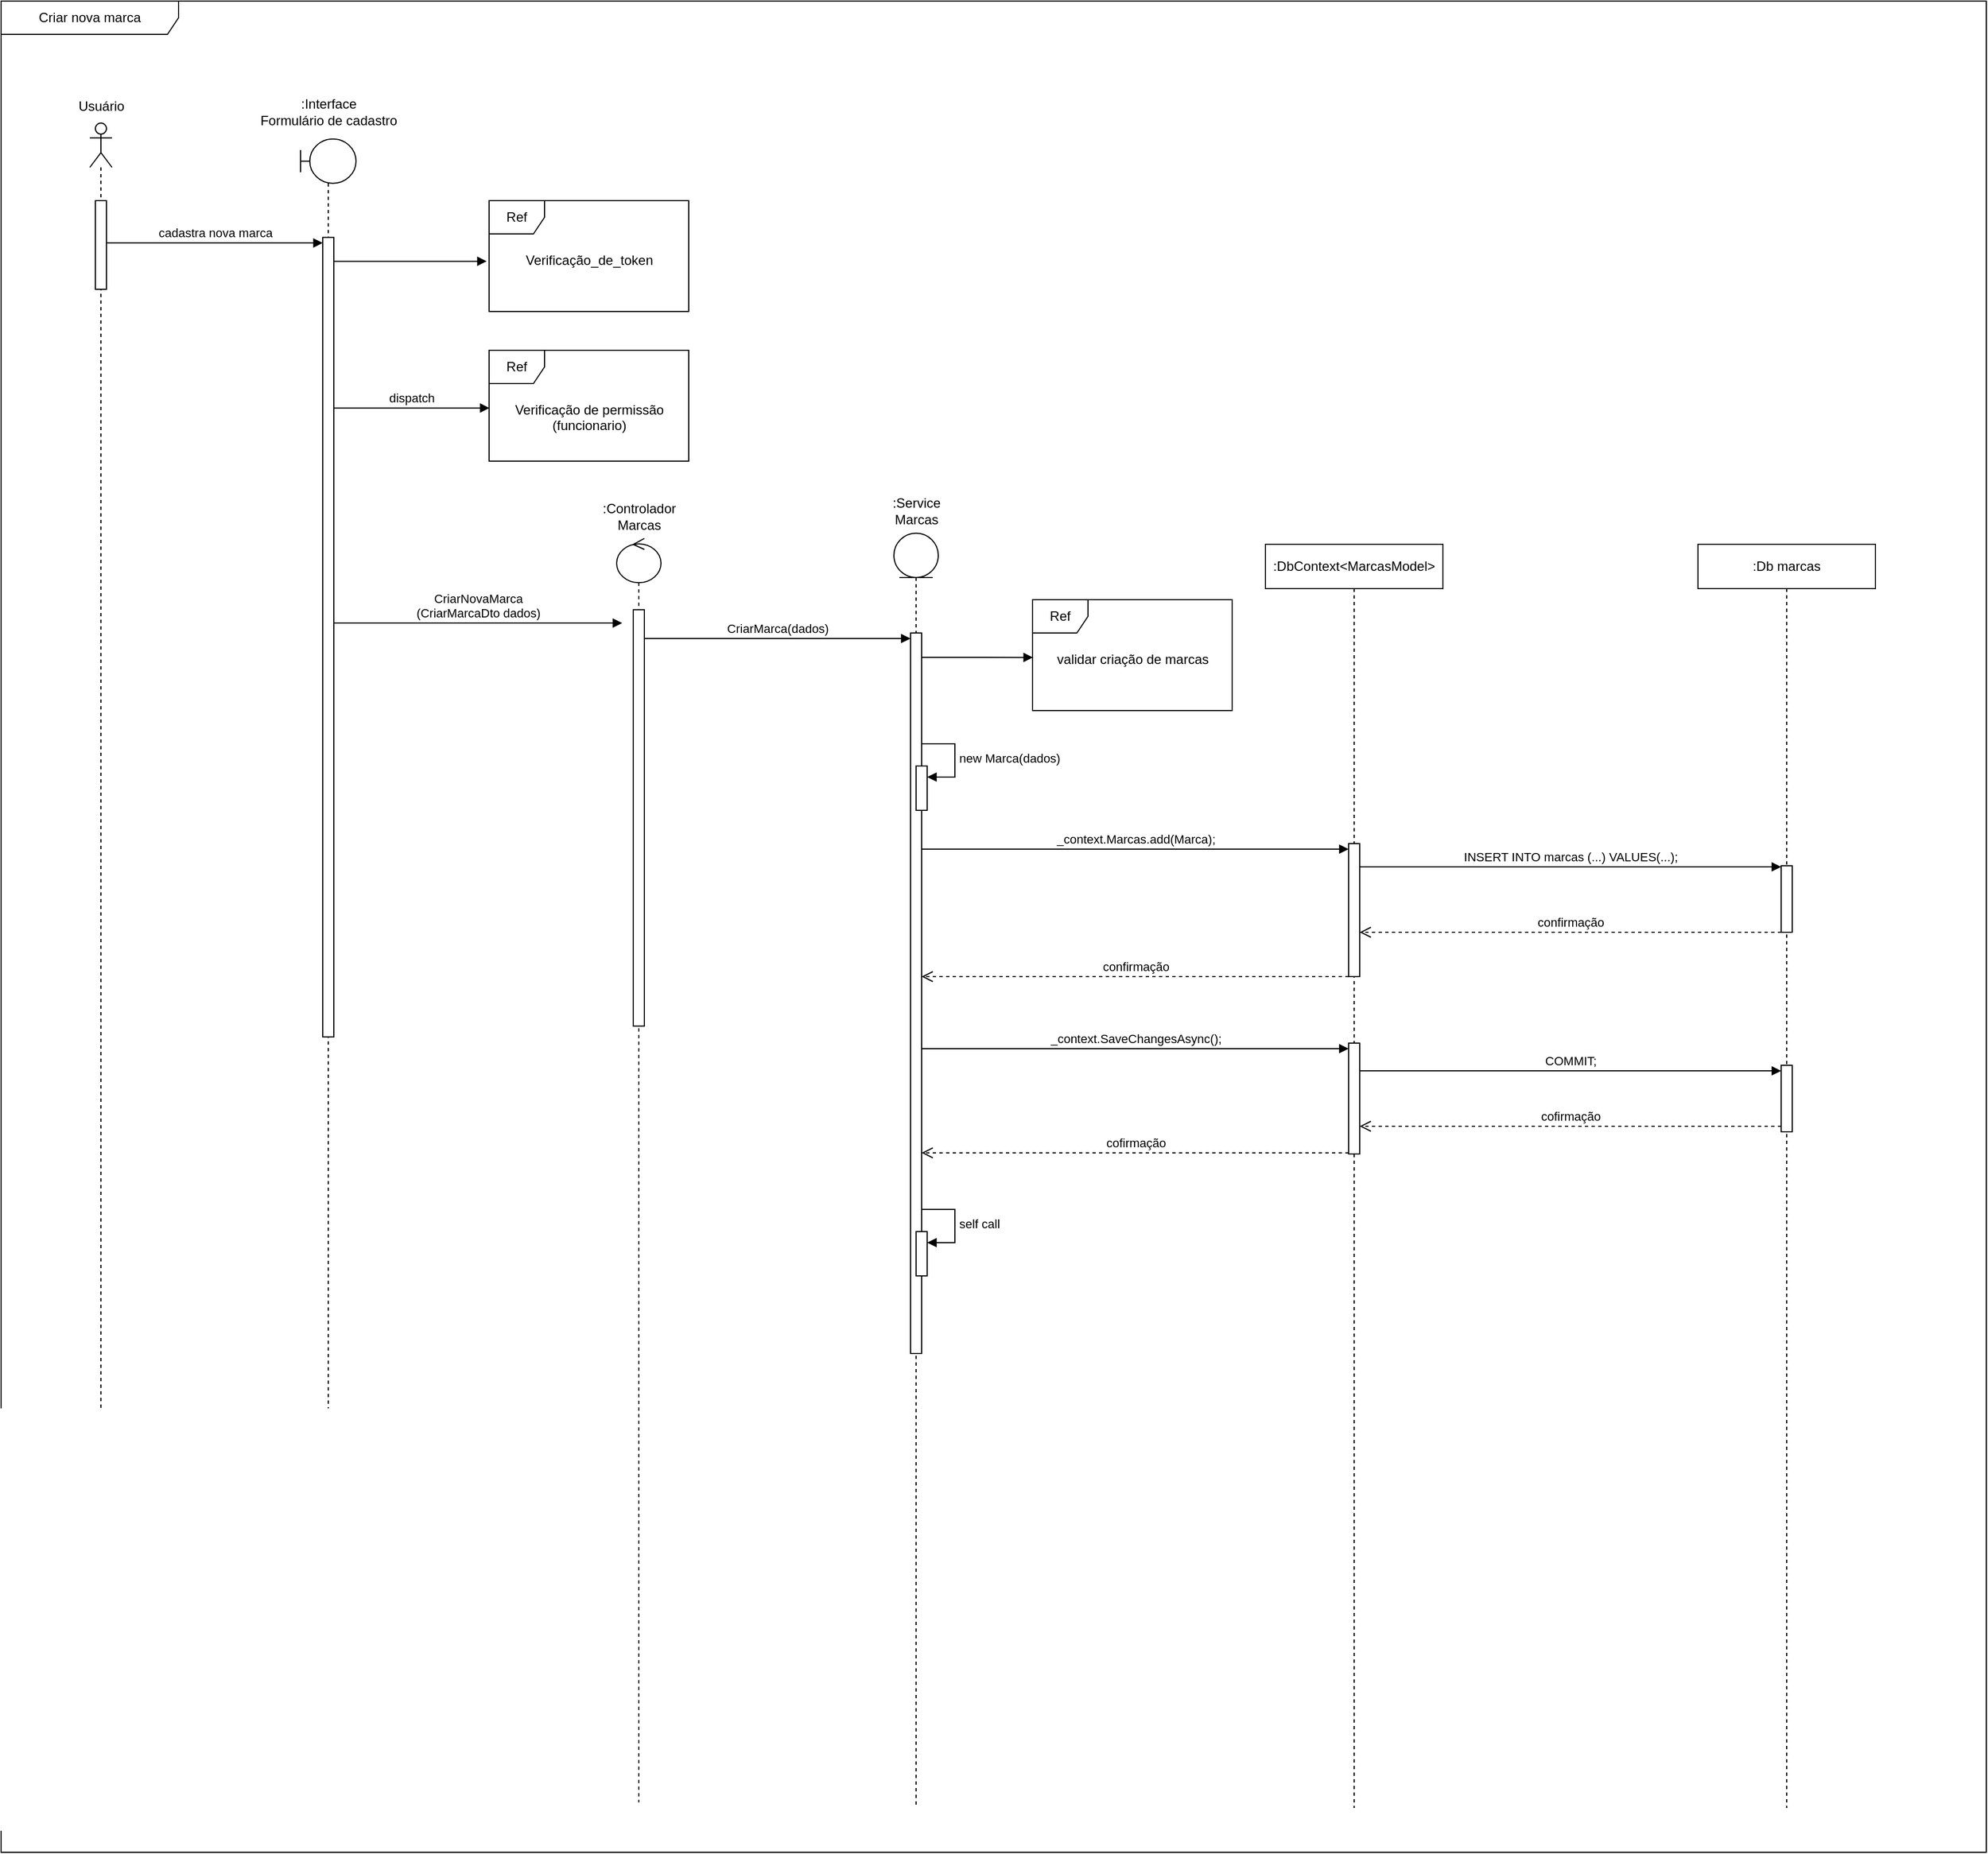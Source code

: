 <mxfile version="26.0.11">
  <diagram name="Page-1" id="2YBvvXClWsGukQMizWep">
    <mxGraphModel dx="1298" dy="778" grid="1" gridSize="10" guides="1" tooltips="1" connect="1" arrows="1" fold="1" page="1" pageScale="1" pageWidth="850" pageHeight="1100" math="0" shadow="0">
      <root>
        <mxCell id="0" />
        <mxCell id="1" parent="0" />
        <mxCell id="AU9oRnxPqavcrpE8YhV_-1" value="Criar nova marca" style="shape=umlFrame;whiteSpace=wrap;html=1;pointerEvents=0;recursiveResize=0;container=1;collapsible=0;width=160;" vertex="1" parent="1">
          <mxGeometry x="50" y="50" width="1790" height="1670" as="geometry" />
        </mxCell>
        <mxCell id="AU9oRnxPqavcrpE8YhV_-4" value="" style="group" vertex="1" connectable="0" parent="AU9oRnxPqavcrpE8YhV_-1">
          <mxGeometry x="60" y="80" width="60" height="1550" as="geometry" />
        </mxCell>
        <mxCell id="AU9oRnxPqavcrpE8YhV_-2" value="" style="shape=umlLifeline;perimeter=lifelinePerimeter;whiteSpace=wrap;html=1;container=1;dropTarget=0;collapsible=0;recursiveResize=0;outlineConnect=0;portConstraint=eastwest;newEdgeStyle={&quot;curved&quot;:0,&quot;rounded&quot;:0};participant=umlActor;" vertex="1" parent="AU9oRnxPqavcrpE8YhV_-4">
          <mxGeometry x="20" y="30" width="20" height="1520" as="geometry" />
        </mxCell>
        <mxCell id="AU9oRnxPqavcrpE8YhV_-16" value="" style="html=1;points=[[0,0,0,0,5],[0,1,0,0,-5],[1,0,0,0,5],[1,1,0,0,-5]];perimeter=orthogonalPerimeter;outlineConnect=0;targetShapes=umlLifeline;portConstraint=eastwest;newEdgeStyle={&quot;curved&quot;:0,&quot;rounded&quot;:0};" vertex="1" parent="AU9oRnxPqavcrpE8YhV_-2">
          <mxGeometry x="5" y="70" width="10" height="80" as="geometry" />
        </mxCell>
        <mxCell id="AU9oRnxPqavcrpE8YhV_-3" value="Usuário" style="text;html=1;align=center;verticalAlign=middle;resizable=0;points=[];autosize=1;strokeColor=none;fillColor=none;" vertex="1" parent="AU9oRnxPqavcrpE8YhV_-4">
          <mxGeometry width="60" height="30" as="geometry" />
        </mxCell>
        <mxCell id="AU9oRnxPqavcrpE8YhV_-7" value="" style="group" vertex="1" connectable="0" parent="AU9oRnxPqavcrpE8YhV_-1">
          <mxGeometry x="220" y="80" width="150" height="1550" as="geometry" />
        </mxCell>
        <mxCell id="AU9oRnxPqavcrpE8YhV_-5" value="" style="shape=umlLifeline;perimeter=lifelinePerimeter;whiteSpace=wrap;html=1;container=1;dropTarget=0;collapsible=0;recursiveResize=0;outlineConnect=0;portConstraint=eastwest;newEdgeStyle={&quot;curved&quot;:0,&quot;rounded&quot;:0};participant=umlBoundary;" vertex="1" parent="AU9oRnxPqavcrpE8YhV_-7">
          <mxGeometry x="50" y="44.39" width="50" height="1505.61" as="geometry" />
        </mxCell>
        <mxCell id="AU9oRnxPqavcrpE8YhV_-17" value="" style="html=1;points=[[0,0,0,0,5],[0,1,0,0,-5],[1,0,0,0,5],[1,1,0,0,-5]];perimeter=orthogonalPerimeter;outlineConnect=0;targetShapes=umlLifeline;portConstraint=eastwest;newEdgeStyle={&quot;curved&quot;:0,&quot;rounded&quot;:0};" vertex="1" parent="AU9oRnxPqavcrpE8YhV_-5">
          <mxGeometry x="20" y="88.78" width="10" height="721.22" as="geometry" />
        </mxCell>
        <mxCell id="AU9oRnxPqavcrpE8YhV_-6" value=":Interface&lt;div&gt;Formulário de cadastro&lt;/div&gt;" style="text;html=1;align=center;verticalAlign=middle;resizable=0;points=[];autosize=1;strokeColor=none;fillColor=none;" vertex="1" parent="AU9oRnxPqavcrpE8YhV_-7">
          <mxGeometry width="150" height="40" as="geometry" />
        </mxCell>
        <mxCell id="AU9oRnxPqavcrpE8YhV_-11" value="" style="group" vertex="1" connectable="0" parent="AU9oRnxPqavcrpE8YhV_-1">
          <mxGeometry x="530" y="445" width="90" height="1180" as="geometry" />
        </mxCell>
        <mxCell id="AU9oRnxPqavcrpE8YhV_-9" value="" style="shape=umlLifeline;perimeter=lifelinePerimeter;whiteSpace=wrap;html=1;container=1;dropTarget=0;collapsible=0;recursiveResize=0;outlineConnect=0;portConstraint=eastwest;newEdgeStyle={&quot;curved&quot;:0,&quot;rounded&quot;:0};participant=umlControl;" vertex="1" parent="AU9oRnxPqavcrpE8YhV_-11">
          <mxGeometry x="25" y="39.64" width="40" height="1140.36" as="geometry" />
        </mxCell>
        <mxCell id="AU9oRnxPqavcrpE8YhV_-28" value="" style="html=1;points=[[0,0,0,0,5],[0,1,0,0,-5],[1,0,0,0,5],[1,1,0,0,-5]];perimeter=orthogonalPerimeter;outlineConnect=0;targetShapes=umlLifeline;portConstraint=eastwest;newEdgeStyle={&quot;curved&quot;:0,&quot;rounded&quot;:0};" vertex="1" parent="AU9oRnxPqavcrpE8YhV_-9">
          <mxGeometry x="15" y="64.41" width="10" height="375.59" as="geometry" />
        </mxCell>
        <mxCell id="AU9oRnxPqavcrpE8YhV_-10" value=":Controlador&lt;div&gt;Marcas&lt;/div&gt;" style="text;html=1;align=center;verticalAlign=middle;resizable=0;points=[];autosize=1;strokeColor=none;fillColor=none;" vertex="1" parent="AU9oRnxPqavcrpE8YhV_-11">
          <mxGeometry width="90" height="40" as="geometry" />
        </mxCell>
        <mxCell id="AU9oRnxPqavcrpE8YhV_-13" value="" style="group" vertex="1" connectable="0" parent="AU9oRnxPqavcrpE8YhV_-1">
          <mxGeometry x="790" y="440" width="70" height="1190" as="geometry" />
        </mxCell>
        <mxCell id="AU9oRnxPqavcrpE8YhV_-8" value="" style="shape=umlLifeline;perimeter=lifelinePerimeter;whiteSpace=wrap;html=1;container=1;dropTarget=0;collapsible=0;recursiveResize=0;outlineConnect=0;portConstraint=eastwest;newEdgeStyle={&quot;curved&quot;:0,&quot;rounded&quot;:0};participant=umlEntity;" vertex="1" parent="AU9oRnxPqavcrpE8YhV_-13">
          <mxGeometry x="15" y="40" width="40" height="1150" as="geometry" />
        </mxCell>
        <mxCell id="AU9oRnxPqavcrpE8YhV_-29" value="" style="html=1;points=[[0,0,0,0,5],[0,1,0,0,-5],[1,0,0,0,5],[1,1,0,0,-5]];perimeter=orthogonalPerimeter;outlineConnect=0;targetShapes=umlLifeline;portConstraint=eastwest;newEdgeStyle={&quot;curved&quot;:0,&quot;rounded&quot;:0};" vertex="1" parent="AU9oRnxPqavcrpE8YhV_-8">
          <mxGeometry x="15" y="90" width="10" height="650" as="geometry" />
        </mxCell>
        <mxCell id="AU9oRnxPqavcrpE8YhV_-38" value="" style="html=1;points=[[0,0,0,0,5],[0,1,0,0,-5],[1,0,0,0,5],[1,1,0,0,-5]];perimeter=orthogonalPerimeter;outlineConnect=0;targetShapes=umlLifeline;portConstraint=eastwest;newEdgeStyle={&quot;curved&quot;:0,&quot;rounded&quot;:0};" vertex="1" parent="AU9oRnxPqavcrpE8YhV_-8">
          <mxGeometry x="20" y="210" width="10" height="40" as="geometry" />
        </mxCell>
        <mxCell id="AU9oRnxPqavcrpE8YhV_-39" value="new Marca(dados)" style="html=1;align=left;spacingLeft=2;endArrow=block;rounded=0;edgeStyle=orthogonalEdgeStyle;curved=0;rounded=0;" edge="1" target="AU9oRnxPqavcrpE8YhV_-38" parent="AU9oRnxPqavcrpE8YhV_-8">
          <mxGeometry relative="1" as="geometry">
            <mxPoint x="25" y="190" as="sourcePoint" />
            <Array as="points">
              <mxPoint x="55" y="220" />
            </Array>
          </mxGeometry>
        </mxCell>
        <mxCell id="AU9oRnxPqavcrpE8YhV_-54" value="" style="html=1;points=[[0,0,0,0,5],[0,1,0,0,-5],[1,0,0,0,5],[1,1,0,0,-5]];perimeter=orthogonalPerimeter;outlineConnect=0;targetShapes=umlLifeline;portConstraint=eastwest;newEdgeStyle={&quot;curved&quot;:0,&quot;rounded&quot;:0};" vertex="1" parent="AU9oRnxPqavcrpE8YhV_-8">
          <mxGeometry x="20" y="630" width="10" height="40" as="geometry" />
        </mxCell>
        <mxCell id="AU9oRnxPqavcrpE8YhV_-55" value="self call" style="html=1;align=left;spacingLeft=2;endArrow=block;rounded=0;edgeStyle=orthogonalEdgeStyle;curved=0;rounded=0;" edge="1" target="AU9oRnxPqavcrpE8YhV_-54" parent="AU9oRnxPqavcrpE8YhV_-8">
          <mxGeometry relative="1" as="geometry">
            <mxPoint x="25" y="610" as="sourcePoint" />
            <Array as="points">
              <mxPoint x="55" y="640" />
            </Array>
          </mxGeometry>
        </mxCell>
        <mxCell id="AU9oRnxPqavcrpE8YhV_-12" value=":Service&lt;div&gt;Marcas&lt;/div&gt;" style="text;html=1;align=center;verticalAlign=middle;resizable=0;points=[];autosize=1;strokeColor=none;fillColor=none;" vertex="1" parent="AU9oRnxPqavcrpE8YhV_-13">
          <mxGeometry width="70" height="40" as="geometry" />
        </mxCell>
        <mxCell id="AU9oRnxPqavcrpE8YhV_-14" value=":DbContext&amp;lt;MarcasModel&amp;gt;" style="shape=umlLifeline;perimeter=lifelinePerimeter;whiteSpace=wrap;html=1;container=1;dropTarget=0;collapsible=0;recursiveResize=0;outlineConnect=0;portConstraint=eastwest;newEdgeStyle={&quot;curved&quot;:0,&quot;rounded&quot;:0};" vertex="1" parent="AU9oRnxPqavcrpE8YhV_-1">
          <mxGeometry x="1140" y="490" width="160" height="1140" as="geometry" />
        </mxCell>
        <mxCell id="AU9oRnxPqavcrpE8YhV_-40" value="" style="html=1;points=[[0,0,0,0,5],[0,1,0,0,-5],[1,0,0,0,5],[1,1,0,0,-5]];perimeter=orthogonalPerimeter;outlineConnect=0;targetShapes=umlLifeline;portConstraint=eastwest;newEdgeStyle={&quot;curved&quot;:0,&quot;rounded&quot;:0};" vertex="1" parent="AU9oRnxPqavcrpE8YhV_-14">
          <mxGeometry x="75" y="270" width="10" height="120" as="geometry" />
        </mxCell>
        <mxCell id="AU9oRnxPqavcrpE8YhV_-48" value="" style="html=1;points=[[0,0,0,0,5],[0,1,0,0,-5],[1,0,0,0,5],[1,1,0,0,-5]];perimeter=orthogonalPerimeter;outlineConnect=0;targetShapes=umlLifeline;portConstraint=eastwest;newEdgeStyle={&quot;curved&quot;:0,&quot;rounded&quot;:0};" vertex="1" parent="AU9oRnxPqavcrpE8YhV_-14">
          <mxGeometry x="75" y="450" width="10" height="100" as="geometry" />
        </mxCell>
        <mxCell id="AU9oRnxPqavcrpE8YhV_-15" value=":Db marcas" style="shape=umlLifeline;perimeter=lifelinePerimeter;whiteSpace=wrap;html=1;container=1;dropTarget=0;collapsible=0;recursiveResize=0;outlineConnect=0;portConstraint=eastwest;newEdgeStyle={&quot;curved&quot;:0,&quot;rounded&quot;:0};" vertex="1" parent="AU9oRnxPqavcrpE8YhV_-1">
          <mxGeometry x="1530" y="490" width="160" height="1140" as="geometry" />
        </mxCell>
        <mxCell id="AU9oRnxPqavcrpE8YhV_-43" value="" style="html=1;points=[[0,0,0,0,5],[0,1,0,0,-5],[1,0,0,0,5],[1,1,0,0,-5]];perimeter=orthogonalPerimeter;outlineConnect=0;targetShapes=umlLifeline;portConstraint=eastwest;newEdgeStyle={&quot;curved&quot;:0,&quot;rounded&quot;:0};" vertex="1" parent="AU9oRnxPqavcrpE8YhV_-15">
          <mxGeometry x="75" y="290" width="10" height="60" as="geometry" />
        </mxCell>
        <mxCell id="AU9oRnxPqavcrpE8YhV_-51" value="" style="html=1;points=[[0,0,0,0,5],[0,1,0,0,-5],[1,0,0,0,5],[1,1,0,0,-5]];perimeter=orthogonalPerimeter;outlineConnect=0;targetShapes=umlLifeline;portConstraint=eastwest;newEdgeStyle={&quot;curved&quot;:0,&quot;rounded&quot;:0};" vertex="1" parent="AU9oRnxPqavcrpE8YhV_-15">
          <mxGeometry x="75" y="470" width="10" height="60" as="geometry" />
        </mxCell>
        <mxCell id="AU9oRnxPqavcrpE8YhV_-18" value="cadastra nova marca" style="html=1;verticalAlign=bottom;endArrow=block;curved=0;rounded=0;entryX=0;entryY=0;entryDx=0;entryDy=5;" edge="1" target="AU9oRnxPqavcrpE8YhV_-17" parent="AU9oRnxPqavcrpE8YhV_-1" source="AU9oRnxPqavcrpE8YhV_-16">
          <mxGeometry relative="1" as="geometry">
            <mxPoint x="220" y="195" as="sourcePoint" />
          </mxGeometry>
        </mxCell>
        <mxCell id="AU9oRnxPqavcrpE8YhV_-21" value="Ref" style="shape=umlFrame;whiteSpace=wrap;html=1;pointerEvents=0;recursiveResize=0;container=1;collapsible=0;width=50;" vertex="1" parent="AU9oRnxPqavcrpE8YhV_-1">
          <mxGeometry x="440" y="180" width="180" height="100" as="geometry" />
        </mxCell>
        <mxCell id="AU9oRnxPqavcrpE8YhV_-22" value="Verificação_de_token" style="text;align=center;html=1;" vertex="1" parent="AU9oRnxPqavcrpE8YhV_-21">
          <mxGeometry width="100" height="20" relative="1" as="geometry">
            <mxPoint x="40" y="40" as="offset" />
          </mxGeometry>
        </mxCell>
        <mxCell id="AU9oRnxPqavcrpE8YhV_-23" value="Ref" style="shape=umlFrame;whiteSpace=wrap;html=1;pointerEvents=0;recursiveResize=0;container=1;collapsible=0;width=50;" vertex="1" parent="AU9oRnxPqavcrpE8YhV_-1">
          <mxGeometry x="440" y="315" width="180" height="100" as="geometry" />
        </mxCell>
        <mxCell id="AU9oRnxPqavcrpE8YhV_-24" value="Verificação de permissão&lt;div&gt;(funcionario)&lt;/div&gt;" style="text;align=center;html=1;" vertex="1" parent="AU9oRnxPqavcrpE8YhV_-23">
          <mxGeometry width="100" height="20" relative="1" as="geometry">
            <mxPoint x="40" y="40" as="offset" />
          </mxGeometry>
        </mxCell>
        <mxCell id="AU9oRnxPqavcrpE8YhV_-25" value="" style="html=1;verticalAlign=bottom;endArrow=block;curved=0;rounded=0;entryX=-0.012;entryY=0.547;entryDx=0;entryDy=0;entryPerimeter=0;" edge="1" parent="AU9oRnxPqavcrpE8YhV_-1" source="AU9oRnxPqavcrpE8YhV_-17" target="AU9oRnxPqavcrpE8YhV_-21">
          <mxGeometry width="80" relative="1" as="geometry">
            <mxPoint x="390" y="280" as="sourcePoint" />
            <mxPoint x="470" y="280" as="targetPoint" />
          </mxGeometry>
        </mxCell>
        <mxCell id="AU9oRnxPqavcrpE8YhV_-26" value="dispatch" style="html=1;verticalAlign=bottom;endArrow=block;curved=0;rounded=0;entryX=0.002;entryY=0.521;entryDx=0;entryDy=0;entryPerimeter=0;" edge="1" parent="AU9oRnxPqavcrpE8YhV_-1" source="AU9oRnxPqavcrpE8YhV_-17" target="AU9oRnxPqavcrpE8YhV_-23">
          <mxGeometry width="80" relative="1" as="geometry">
            <mxPoint x="400" y="450" as="sourcePoint" />
            <mxPoint x="480" y="450" as="targetPoint" />
          </mxGeometry>
        </mxCell>
        <mxCell id="AU9oRnxPqavcrpE8YhV_-27" value="CriarNovaMarca&lt;div&gt;(CriarMarcaDto dados)&lt;/div&gt;" style="html=1;verticalAlign=bottom;endArrow=block;curved=0;rounded=0;entryX=0.125;entryY=0.067;entryDx=0;entryDy=0;entryPerimeter=0;" edge="1" parent="AU9oRnxPqavcrpE8YhV_-1" source="AU9oRnxPqavcrpE8YhV_-17" target="AU9oRnxPqavcrpE8YhV_-9">
          <mxGeometry width="80" relative="1" as="geometry">
            <mxPoint x="410" y="510" as="sourcePoint" />
            <mxPoint x="490" y="510" as="targetPoint" />
          </mxGeometry>
        </mxCell>
        <mxCell id="AU9oRnxPqavcrpE8YhV_-30" value="CriarMarca(dados)" style="html=1;verticalAlign=bottom;endArrow=block;curved=0;rounded=0;entryX=0;entryY=0;entryDx=0;entryDy=5;" edge="1" target="AU9oRnxPqavcrpE8YhV_-29" parent="AU9oRnxPqavcrpE8YhV_-1" source="AU9oRnxPqavcrpE8YhV_-28">
          <mxGeometry relative="1" as="geometry">
            <mxPoint x="750" y="575" as="sourcePoint" />
          </mxGeometry>
        </mxCell>
        <mxCell id="AU9oRnxPqavcrpE8YhV_-35" value="Ref" style="shape=umlFrame;whiteSpace=wrap;html=1;pointerEvents=0;recursiveResize=0;container=1;collapsible=0;width=50;" vertex="1" parent="AU9oRnxPqavcrpE8YhV_-1">
          <mxGeometry x="930" y="540" width="180" height="100" as="geometry" />
        </mxCell>
        <mxCell id="AU9oRnxPqavcrpE8YhV_-36" value="validar criação de marcas" style="text;align=center;html=1;" vertex="1" parent="AU9oRnxPqavcrpE8YhV_-35">
          <mxGeometry width="100" height="20" relative="1" as="geometry">
            <mxPoint x="40" y="40" as="offset" />
          </mxGeometry>
        </mxCell>
        <mxCell id="AU9oRnxPqavcrpE8YhV_-37" value="" style="html=1;verticalAlign=bottom;endArrow=block;curved=0;rounded=0;entryX=0.002;entryY=0.521;entryDx=0;entryDy=0;entryPerimeter=0;" edge="1" target="AU9oRnxPqavcrpE8YhV_-35" parent="AU9oRnxPqavcrpE8YhV_-1">
          <mxGeometry width="80" relative="1" as="geometry">
            <mxPoint x="830" y="592" as="sourcePoint" />
            <mxPoint x="1010" y="675" as="targetPoint" />
          </mxGeometry>
        </mxCell>
        <mxCell id="AU9oRnxPqavcrpE8YhV_-41" value="_context.Marcas.add(Marca);" style="html=1;verticalAlign=bottom;endArrow=block;curved=0;rounded=0;entryX=0;entryY=0;entryDx=0;entryDy=5;" edge="1" target="AU9oRnxPqavcrpE8YhV_-40" parent="AU9oRnxPqavcrpE8YhV_-1" source="AU9oRnxPqavcrpE8YhV_-29">
          <mxGeometry relative="1" as="geometry">
            <mxPoint x="1145" y="765" as="sourcePoint" />
          </mxGeometry>
        </mxCell>
        <mxCell id="AU9oRnxPqavcrpE8YhV_-44" value="INSERT INTO marcas (...) VALUES(...);" style="html=1;verticalAlign=bottom;endArrow=block;curved=0;rounded=0;entryX=0;entryY=0;entryDx=0;entryDy=5;" edge="1" parent="AU9oRnxPqavcrpE8YhV_-1">
          <mxGeometry relative="1" as="geometry">
            <mxPoint x="1225" y="781" as="sourcePoint" />
            <mxPoint x="1605" y="781" as="targetPoint" />
          </mxGeometry>
        </mxCell>
        <mxCell id="AU9oRnxPqavcrpE8YhV_-46" value="confirmação" style="html=1;verticalAlign=bottom;endArrow=open;dashed=1;endSize=8;curved=0;rounded=0;" edge="1" parent="AU9oRnxPqavcrpE8YhV_-1">
          <mxGeometry relative="1" as="geometry">
            <mxPoint x="1605" y="840" as="sourcePoint" />
            <mxPoint x="1225" y="840" as="targetPoint" />
          </mxGeometry>
        </mxCell>
        <mxCell id="AU9oRnxPqavcrpE8YhV_-47" value="confirmação" style="html=1;verticalAlign=bottom;endArrow=open;dashed=1;endSize=8;curved=0;rounded=0;" edge="1" parent="AU9oRnxPqavcrpE8YhV_-1">
          <mxGeometry relative="1" as="geometry">
            <mxPoint x="1215" y="880" as="sourcePoint" />
            <mxPoint x="830.0" y="880" as="targetPoint" />
          </mxGeometry>
        </mxCell>
        <mxCell id="AU9oRnxPqavcrpE8YhV_-49" value="_context.SaveChangesAsync();" style="html=1;verticalAlign=bottom;endArrow=block;curved=0;rounded=0;entryX=0;entryY=0;entryDx=0;entryDy=5;" edge="1" target="AU9oRnxPqavcrpE8YhV_-48" parent="AU9oRnxPqavcrpE8YhV_-1" source="AU9oRnxPqavcrpE8YhV_-29">
          <mxGeometry relative="1" as="geometry">
            <mxPoint x="1145" y="945" as="sourcePoint" />
          </mxGeometry>
        </mxCell>
        <mxCell id="AU9oRnxPqavcrpE8YhV_-50" value="cofirmação" style="html=1;verticalAlign=bottom;endArrow=open;dashed=1;endSize=8;curved=0;rounded=0;exitX=0;exitY=1;exitDx=0;exitDy=-5;" edge="1" parent="AU9oRnxPqavcrpE8YhV_-1">
          <mxGeometry relative="1" as="geometry">
            <mxPoint x="830" y="1039" as="targetPoint" />
            <mxPoint x="1215" y="1039" as="sourcePoint" />
          </mxGeometry>
        </mxCell>
        <mxCell id="AU9oRnxPqavcrpE8YhV_-52" value="COMMIT;" style="html=1;verticalAlign=bottom;endArrow=block;curved=0;rounded=0;entryX=0;entryY=0;entryDx=0;entryDy=5;" edge="1" target="AU9oRnxPqavcrpE8YhV_-51" parent="AU9oRnxPqavcrpE8YhV_-1" source="AU9oRnxPqavcrpE8YhV_-48">
          <mxGeometry relative="1" as="geometry">
            <mxPoint x="1535" y="965" as="sourcePoint" />
          </mxGeometry>
        </mxCell>
        <mxCell id="AU9oRnxPqavcrpE8YhV_-53" value="cofirmação" style="html=1;verticalAlign=bottom;endArrow=open;dashed=1;endSize=8;curved=0;rounded=0;exitX=0;exitY=1;exitDx=0;exitDy=-5;" edge="1" source="AU9oRnxPqavcrpE8YhV_-51" parent="AU9oRnxPqavcrpE8YhV_-1" target="AU9oRnxPqavcrpE8YhV_-48">
          <mxGeometry relative="1" as="geometry">
            <mxPoint x="1535" y="1035" as="targetPoint" />
          </mxGeometry>
        </mxCell>
      </root>
    </mxGraphModel>
  </diagram>
</mxfile>
